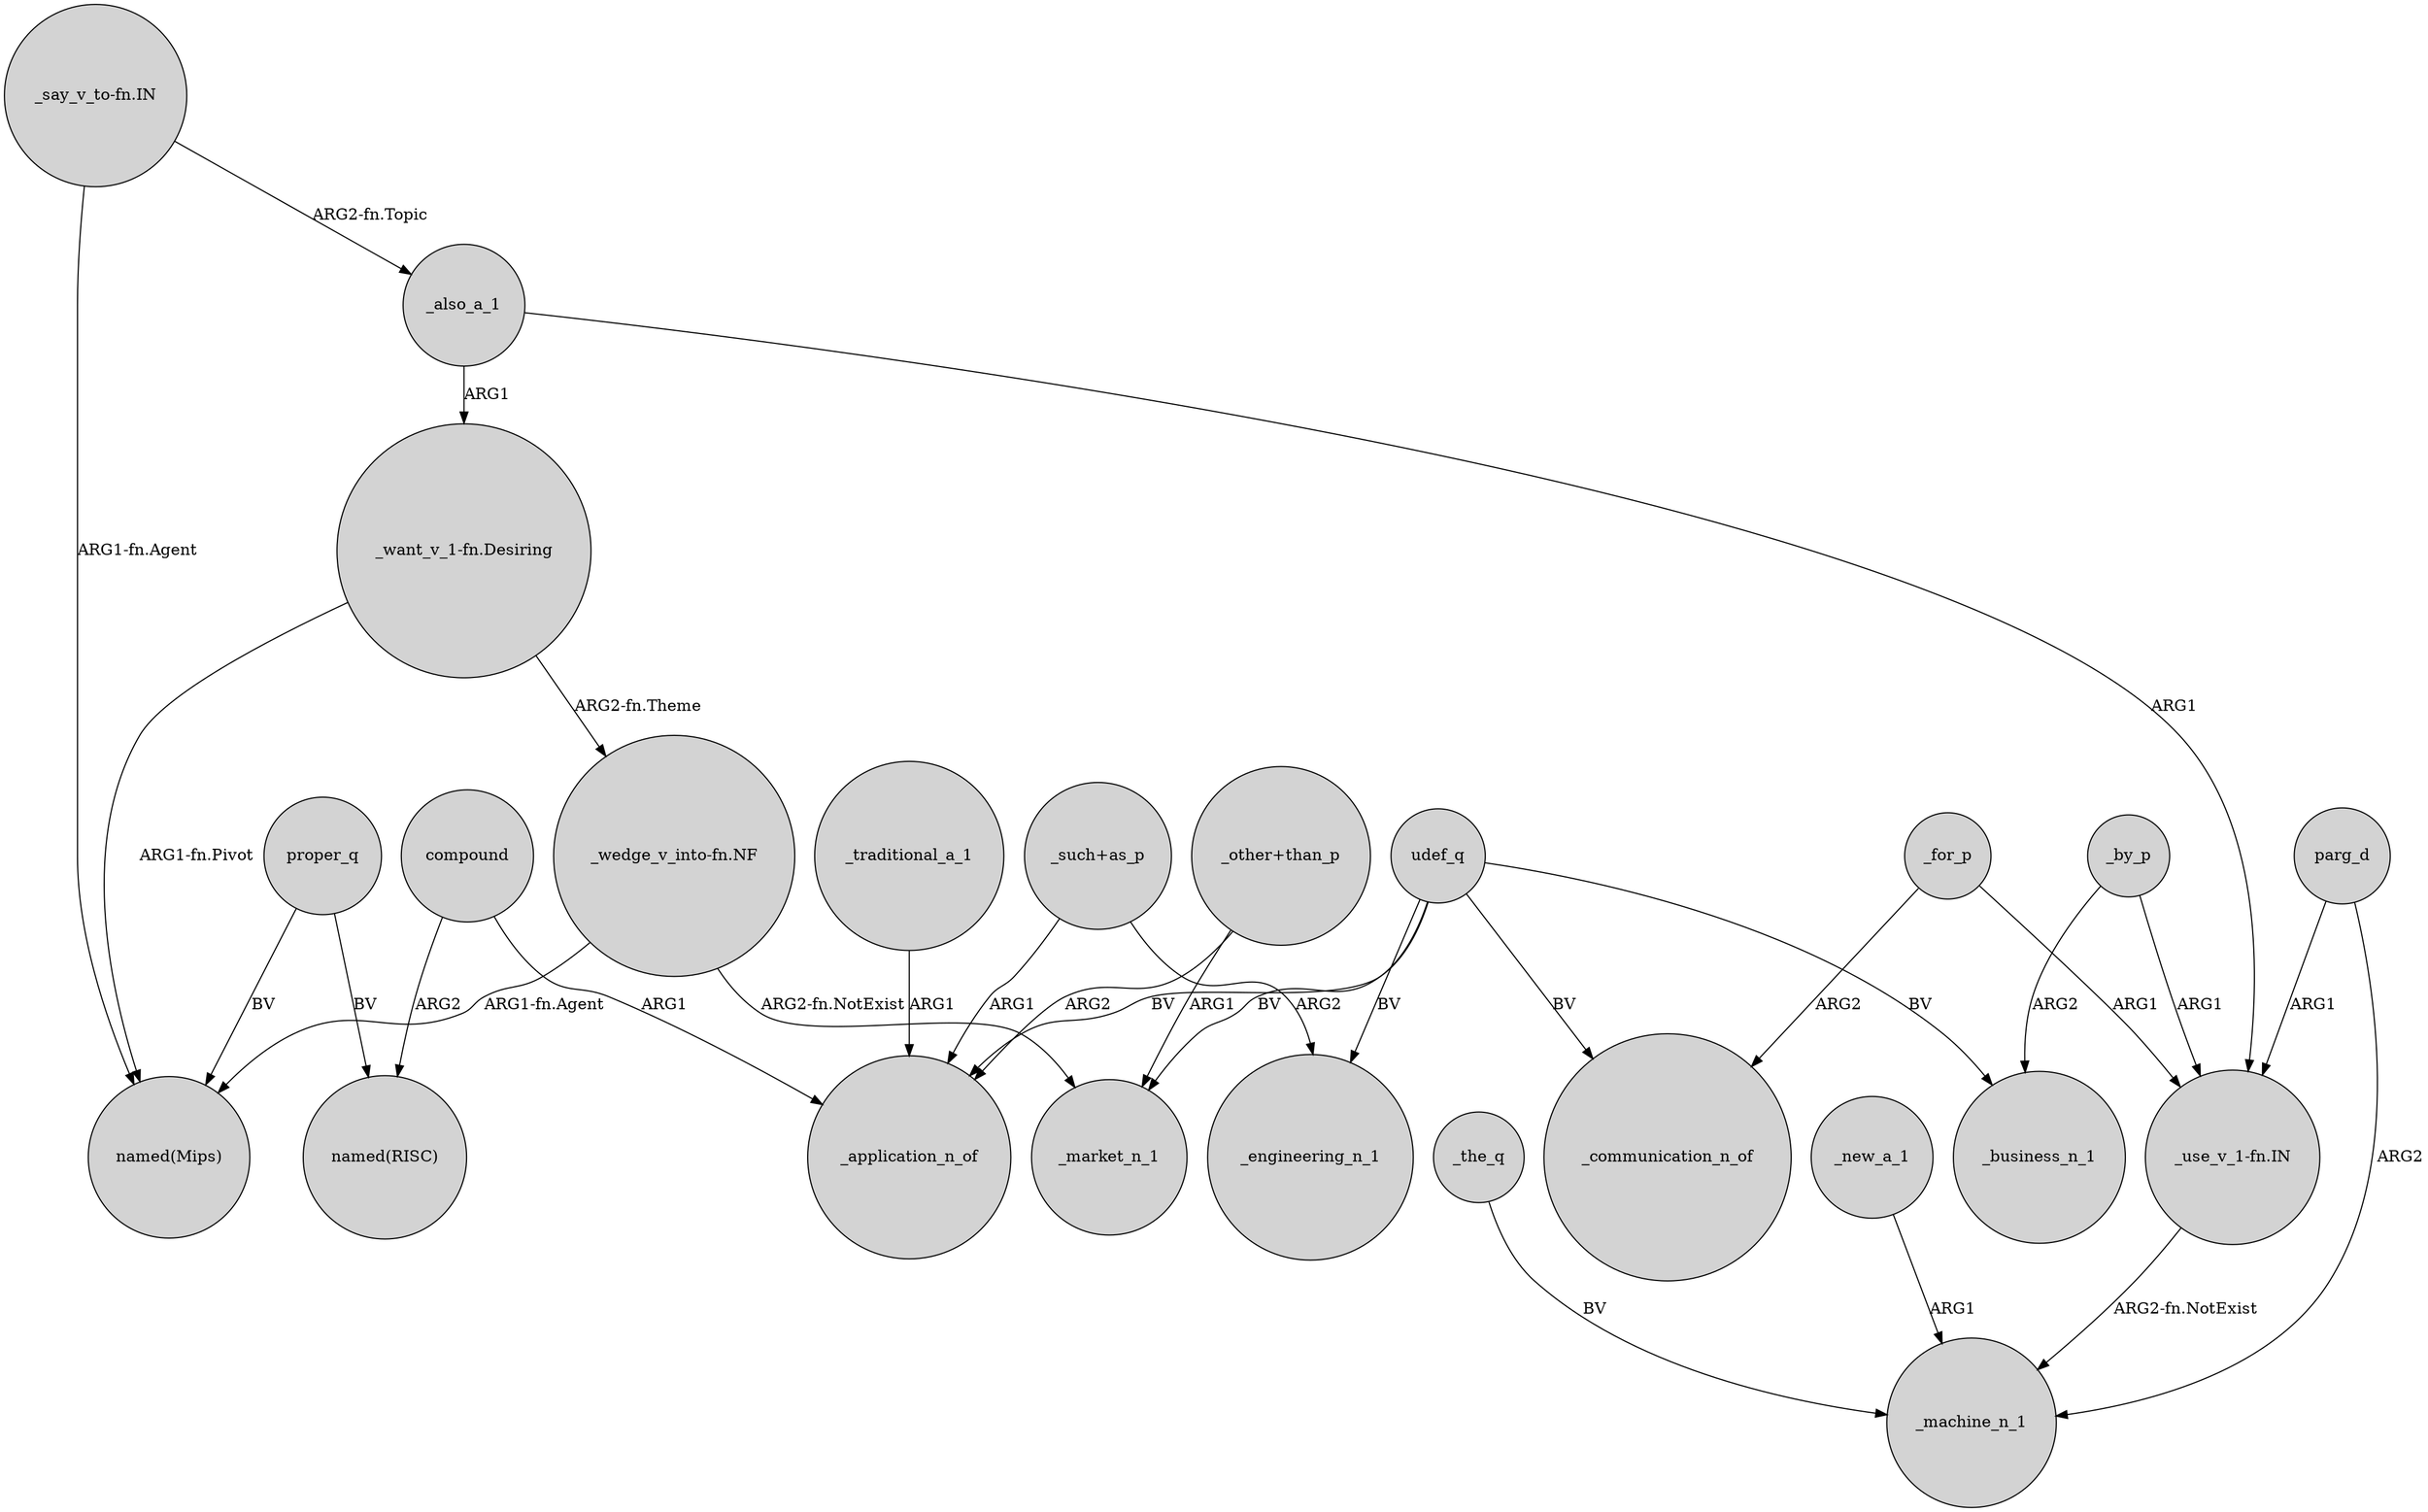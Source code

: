 digraph {
	node [shape=circle style=filled]
	"_say_v_to-fn.IN" -> "named(Mips)" [label="ARG1-fn.Agent"]
	"_say_v_to-fn.IN" -> _also_a_1 [label="ARG2-fn.Topic"]
	_also_a_1 -> "_want_v_1-fn.Desiring" [label=ARG1]
	"_want_v_1-fn.Desiring" -> "_wedge_v_into-fn.NF" [label="ARG2-fn.Theme"]
	"_other+than_p" -> _application_n_of [label=ARG2]
	"_such+as_p" -> _application_n_of [label=ARG1]
	udef_q -> _market_n_1 [label=BV]
	"_wedge_v_into-fn.NF" -> _market_n_1 [label="ARG2-fn.NotExist"]
	udef_q -> _application_n_of [label=BV]
	proper_q -> "named(RISC)" [label=BV]
	"_wedge_v_into-fn.NF" -> "named(Mips)" [label="ARG1-fn.Agent"]
	_the_q -> _machine_n_1 [label=BV]
	_by_p -> "_use_v_1-fn.IN" [label=ARG1]
	_new_a_1 -> _machine_n_1 [label=ARG1]
	_for_p -> _communication_n_of [label=ARG2]
	_traditional_a_1 -> _application_n_of [label=ARG1]
	compound -> "named(RISC)" [label=ARG2]
	compound -> _application_n_of [label=ARG1]
	parg_d -> "_use_v_1-fn.IN" [label=ARG1]
	udef_q -> _communication_n_of [label=BV]
	parg_d -> _machine_n_1 [label=ARG2]
	udef_q -> _business_n_1 [label=BV]
	_also_a_1 -> "_use_v_1-fn.IN" [label=ARG1]
	_for_p -> "_use_v_1-fn.IN" [label=ARG1]
	proper_q -> "named(Mips)" [label=BV]
	"_such+as_p" -> _engineering_n_1 [label=ARG2]
	_by_p -> _business_n_1 [label=ARG2]
	udef_q -> _engineering_n_1 [label=BV]
	"_want_v_1-fn.Desiring" -> "named(Mips)" [label="ARG1-fn.Pivot"]
	"_other+than_p" -> _market_n_1 [label=ARG1]
	"_use_v_1-fn.IN" -> _machine_n_1 [label="ARG2-fn.NotExist"]
}
